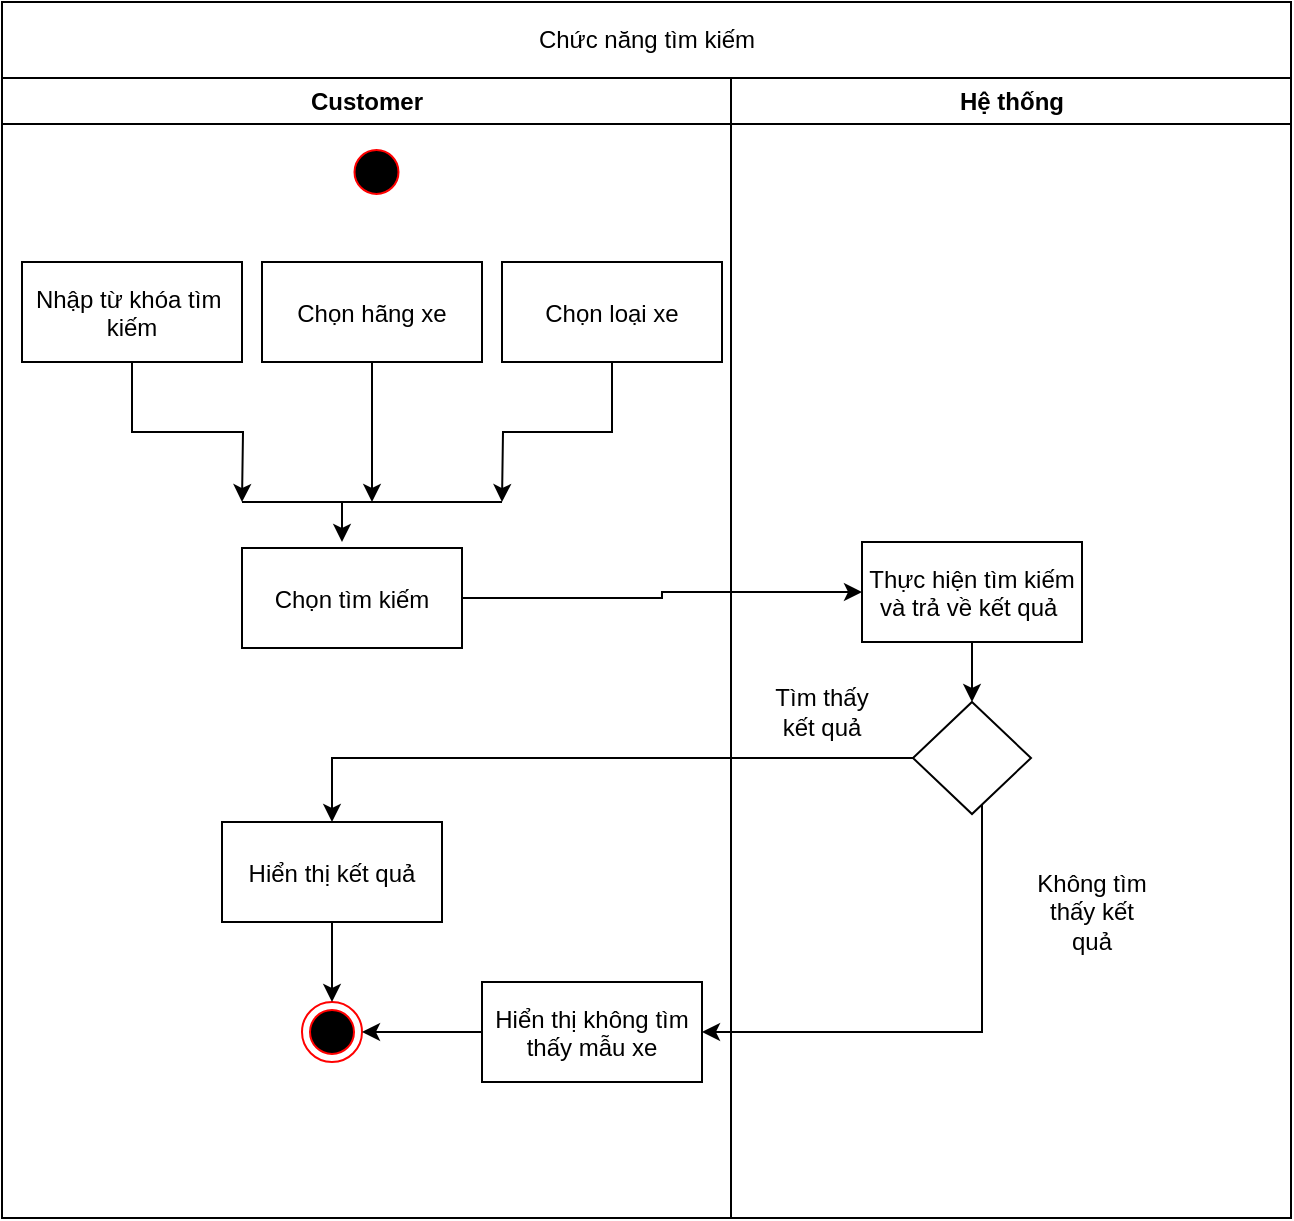 <mxfile version="26.2.15">
  <diagram name="Page-1" id="e7e014a7-5840-1c2e-5031-d8a46d1fe8dd">
    <mxGraphModel dx="1426" dy="711" grid="1" gridSize="10" guides="1" tooltips="1" connect="1" arrows="1" fold="1" page="1" pageScale="1" pageWidth="1169" pageHeight="826" background="none" math="0" shadow="0">
      <root>
        <mxCell id="0" />
        <mxCell id="1" parent="0" />
        <mxCell id="2" value="Customer" style="swimlane;whiteSpace=wrap;startSize=23;" parent="1" vertex="1">
          <mxGeometry x="80" y="128" width="364.5" height="570" as="geometry" />
        </mxCell>
        <mxCell id="5" value="" style="ellipse;shape=startState;fillColor=#000000;strokeColor=#ff0000;" parent="2" vertex="1">
          <mxGeometry x="172.25" y="32" width="30" height="30" as="geometry" />
        </mxCell>
        <mxCell id="aUz5DJlgSjErb7V7S4l1-57" style="edgeStyle=orthogonalEdgeStyle;rounded=0;orthogonalLoop=1;jettySize=auto;html=1;" parent="2" source="7" edge="1">
          <mxGeometry relative="1" as="geometry">
            <mxPoint x="120" y="212" as="targetPoint" />
          </mxGeometry>
        </mxCell>
        <mxCell id="7" value="Nhập từ khóa tìm &#xa;kiếm" style="" parent="2" vertex="1">
          <mxGeometry x="10" y="92" width="110" height="50" as="geometry" />
        </mxCell>
        <mxCell id="aUz5DJlgSjErb7V7S4l1-58" style="edgeStyle=orthogonalEdgeStyle;rounded=0;orthogonalLoop=1;jettySize=auto;html=1;" parent="2" source="8" edge="1">
          <mxGeometry relative="1" as="geometry">
            <mxPoint x="185" y="212" as="targetPoint" />
          </mxGeometry>
        </mxCell>
        <mxCell id="8" value="Chọn hãng xe" style="" parent="2" vertex="1">
          <mxGeometry x="130" y="92" width="110" height="50" as="geometry" />
        </mxCell>
        <mxCell id="aUz5DJlgSjErb7V7S4l1-59" style="edgeStyle=orthogonalEdgeStyle;rounded=0;orthogonalLoop=1;jettySize=auto;html=1;" parent="2" source="10" edge="1">
          <mxGeometry relative="1" as="geometry">
            <mxPoint x="250" y="212" as="targetPoint" />
          </mxGeometry>
        </mxCell>
        <mxCell id="10" value="Chọn loại xe" style="" parent="2" vertex="1">
          <mxGeometry x="250" y="92" width="110" height="50" as="geometry" />
        </mxCell>
        <mxCell id="38" value="" style="ellipse;shape=endState;fillColor=#000000;strokeColor=#ff0000" parent="2" vertex="1">
          <mxGeometry x="150" y="462" width="30" height="30" as="geometry" />
        </mxCell>
        <mxCell id="16" value="Chọn tìm kiếm" style="" parent="2" vertex="1">
          <mxGeometry x="120" y="235" width="110" height="50" as="geometry" />
        </mxCell>
        <mxCell id="aUz5DJlgSjErb7V7S4l1-50" value="" style="edgeStyle=orthogonalEdgeStyle;rounded=0;orthogonalLoop=1;jettySize=auto;html=1;" parent="2" source="18" target="38" edge="1">
          <mxGeometry relative="1" as="geometry" />
        </mxCell>
        <mxCell id="18" value="Hiển thị kết quả" style="" parent="2" vertex="1">
          <mxGeometry x="110" y="372" width="110" height="50" as="geometry" />
        </mxCell>
        <mxCell id="aUz5DJlgSjErb7V7S4l1-51" value="" style="edgeStyle=orthogonalEdgeStyle;rounded=0;orthogonalLoop=1;jettySize=auto;html=1;" parent="2" source="30" target="38" edge="1">
          <mxGeometry relative="1" as="geometry" />
        </mxCell>
        <mxCell id="30" value="Hiển thị không tìm&#xa;thấy mẫu xe" style="" parent="2" vertex="1">
          <mxGeometry x="240" y="452" width="110" height="50" as="geometry" />
        </mxCell>
        <mxCell id="aUz5DJlgSjErb7V7S4l1-53" value="" style="endArrow=none;html=1;rounded=0;" parent="2" edge="1">
          <mxGeometry width="50" height="50" relative="1" as="geometry">
            <mxPoint x="120" y="212" as="sourcePoint" />
            <mxPoint x="250" y="212" as="targetPoint" />
          </mxGeometry>
        </mxCell>
        <mxCell id="3" value="Hệ thống" style="swimlane;whiteSpace=wrap;startSize=23;" parent="1" vertex="1">
          <mxGeometry x="444.5" y="128" width="280" height="570" as="geometry" />
        </mxCell>
        <mxCell id="aUz5DJlgSjErb7V7S4l1-44" style="edgeStyle=orthogonalEdgeStyle;rounded=0;orthogonalLoop=1;jettySize=auto;html=1;entryX=0.5;entryY=0;entryDx=0;entryDy=0;" parent="3" source="15" target="aUz5DJlgSjErb7V7S4l1-42" edge="1">
          <mxGeometry relative="1" as="geometry" />
        </mxCell>
        <mxCell id="15" value="Thực hiện tìm kiếm&#xa;và trả về kết quả " style="" parent="3" vertex="1">
          <mxGeometry x="65.5" y="232" width="110" height="50" as="geometry" />
        </mxCell>
        <mxCell id="aUz5DJlgSjErb7V7S4l1-42" value="" style="rhombus;whiteSpace=wrap;html=1;" parent="3" vertex="1">
          <mxGeometry x="91" y="312" width="59" height="56" as="geometry" />
        </mxCell>
        <mxCell id="aUz5DJlgSjErb7V7S4l1-46" value="Tìm thấy kết quả" style="text;html=1;align=center;verticalAlign=middle;whiteSpace=wrap;rounded=0;" parent="3" vertex="1">
          <mxGeometry x="15.5" y="302" width="60" height="30" as="geometry" />
        </mxCell>
        <mxCell id="aUz5DJlgSjErb7V7S4l1-49" value="Không tìm thấy kết quả" style="text;html=1;align=center;verticalAlign=middle;whiteSpace=wrap;rounded=0;" parent="3" vertex="1">
          <mxGeometry x="150.5" y="402" width="60" height="30" as="geometry" />
        </mxCell>
        <mxCell id="aUz5DJlgSjErb7V7S4l1-45" style="edgeStyle=orthogonalEdgeStyle;rounded=0;orthogonalLoop=1;jettySize=auto;html=1;entryX=0.5;entryY=0;entryDx=0;entryDy=0;" parent="1" source="aUz5DJlgSjErb7V7S4l1-42" target="18" edge="1">
          <mxGeometry relative="1" as="geometry" />
        </mxCell>
        <mxCell id="aUz5DJlgSjErb7V7S4l1-48" style="edgeStyle=orthogonalEdgeStyle;rounded=0;orthogonalLoop=1;jettySize=auto;html=1;entryX=1;entryY=0.5;entryDx=0;entryDy=0;" parent="1" source="aUz5DJlgSjErb7V7S4l1-42" target="30" edge="1">
          <mxGeometry relative="1" as="geometry">
            <Array as="points">
              <mxPoint x="570" y="605" />
            </Array>
          </mxGeometry>
        </mxCell>
        <mxCell id="aUz5DJlgSjErb7V7S4l1-52" style="edgeStyle=orthogonalEdgeStyle;rounded=0;orthogonalLoop=1;jettySize=auto;html=1;entryX=0;entryY=0.5;entryDx=0;entryDy=0;" parent="1" source="16" target="15" edge="1">
          <mxGeometry relative="1" as="geometry">
            <mxPoint x="500" y="400" as="targetPoint" />
          </mxGeometry>
        </mxCell>
        <mxCell id="aUz5DJlgSjErb7V7S4l1-61" value="" style="endArrow=classic;html=1;rounded=0;" parent="1" edge="1">
          <mxGeometry width="50" height="50" relative="1" as="geometry">
            <mxPoint x="250" y="340" as="sourcePoint" />
            <mxPoint x="250" y="360" as="targetPoint" />
          </mxGeometry>
        </mxCell>
        <mxCell id="aUz5DJlgSjErb7V7S4l1-62" value="Chức năng tìm kiếm" style="rounded=0;whiteSpace=wrap;html=1;" parent="1" vertex="1">
          <mxGeometry x="80" y="90" width="644.5" height="38" as="geometry" />
        </mxCell>
      </root>
    </mxGraphModel>
  </diagram>
</mxfile>
